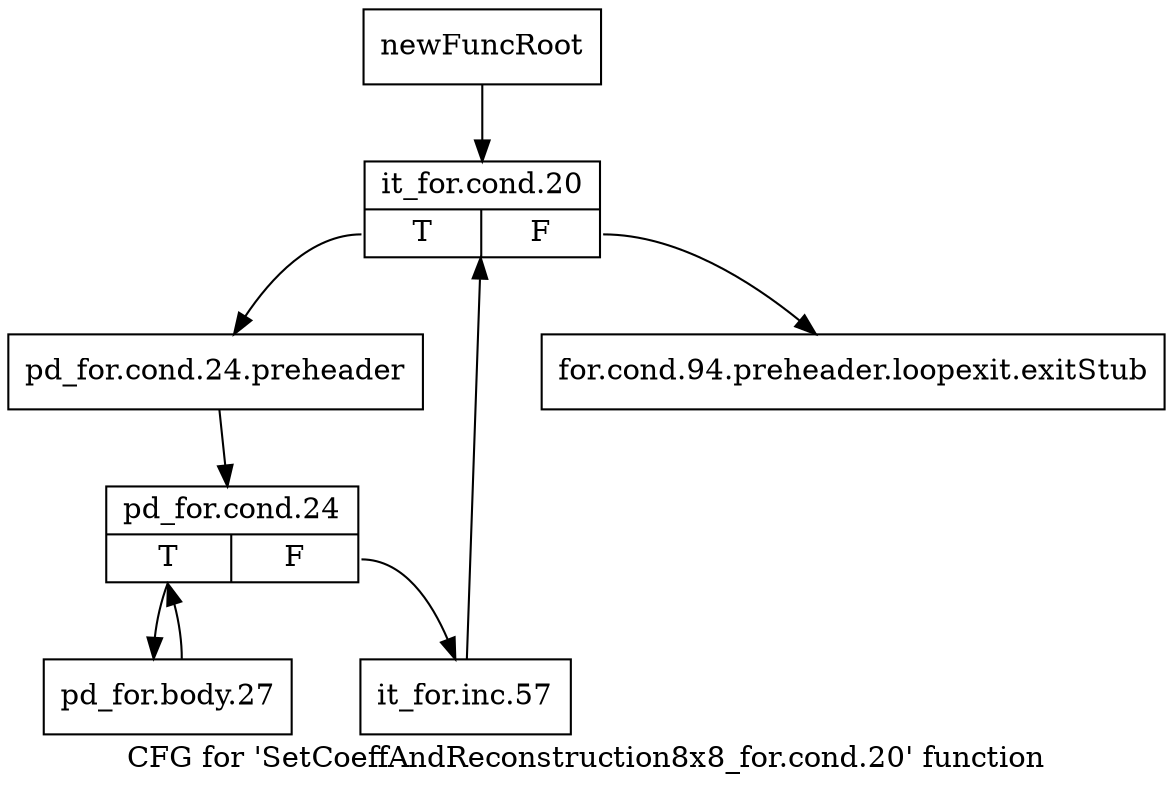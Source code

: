 digraph "CFG for 'SetCoeffAndReconstruction8x8_for.cond.20' function" {
	label="CFG for 'SetCoeffAndReconstruction8x8_for.cond.20' function";

	Node0x2bcc4e0 [shape=record,label="{newFuncRoot}"];
	Node0x2bcc4e0 -> Node0x2bcc580;
	Node0x2bcc530 [shape=record,label="{for.cond.94.preheader.loopexit.exitStub}"];
	Node0x2bcc580 [shape=record,label="{it_for.cond.20|{<s0>T|<s1>F}}"];
	Node0x2bcc580:s0 -> Node0x2bcc5d0;
	Node0x2bcc580:s1 -> Node0x2bcc530;
	Node0x2bcc5d0 [shape=record,label="{pd_for.cond.24.preheader}"];
	Node0x2bcc5d0 -> Node0x2bcc620;
	Node0x2bcc620 [shape=record,label="{pd_for.cond.24|{<s0>T|<s1>F}}"];
	Node0x2bcc620:s0 -> Node0x2bccf40;
	Node0x2bcc620:s1 -> Node0x2bcc670;
	Node0x2bcc670 [shape=record,label="{it_for.inc.57}"];
	Node0x2bcc670 -> Node0x2bcc580;
	Node0x2bccf40 [shape=record,label="{pd_for.body.27}"];
	Node0x2bccf40 -> Node0x2bcc620;
}
